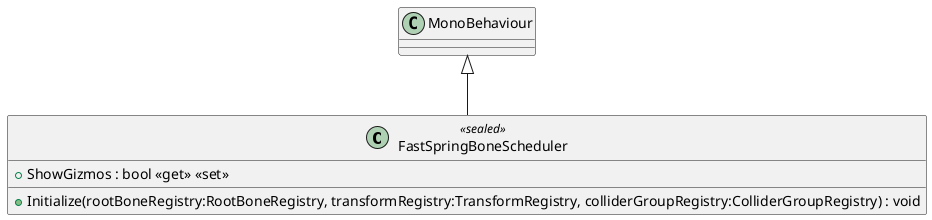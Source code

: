 @startuml
class FastSpringBoneScheduler <<sealed>> {
    + ShowGizmos : bool <<get>> <<set>>
    + Initialize(rootBoneRegistry:RootBoneRegistry, transformRegistry:TransformRegistry, colliderGroupRegistry:ColliderGroupRegistry) : void
}
MonoBehaviour <|-- FastSpringBoneScheduler
@enduml
